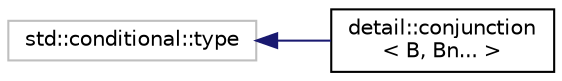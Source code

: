 digraph "Graphical Class Hierarchy"
{
 // LATEX_PDF_SIZE
  edge [fontname="Helvetica",fontsize="10",labelfontname="Helvetica",labelfontsize="10"];
  node [fontname="Helvetica",fontsize="10",shape=record];
  rankdir="LR";
  Node178 [label="std::conditional::type",height=0.2,width=0.4,color="grey75", fillcolor="white", style="filled",tooltip=" "];
  Node178 -> Node0 [dir="back",color="midnightblue",fontsize="10",style="solid",fontname="Helvetica"];
  Node0 [label="detail::conjunction\l\< B, Bn... \>",height=0.2,width=0.4,color="black", fillcolor="white", style="filled",URL="$structdetail_1_1conjunction_3_01B_00_01Bn_8_8_8_01_4.html",tooltip=" "];
}
